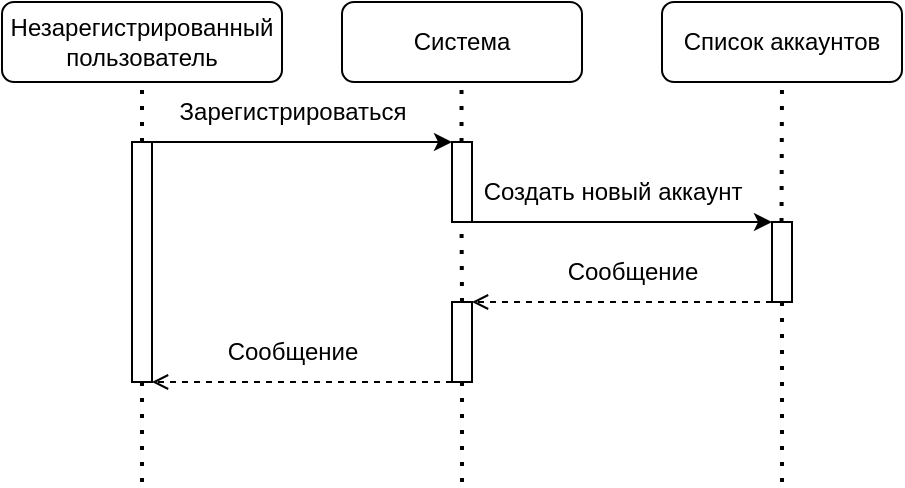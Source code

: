 <mxfile version="27.0.9">
  <diagram name="Страница — 1" id="t5yS9Up6po_9D1IcmXBj">
    <mxGraphModel dx="810" dy="449" grid="1" gridSize="10" guides="1" tooltips="1" connect="1" arrows="1" fold="1" page="1" pageScale="1" pageWidth="827" pageHeight="1169" math="0" shadow="0">
      <root>
        <mxCell id="0" />
        <mxCell id="1" parent="0" />
        <mxCell id="WCRKoBx3kG01n1FFuu3e-2" value="Незарегистрированный пользователь" style="rounded=1;whiteSpace=wrap;html=1;" vertex="1" parent="1">
          <mxGeometry x="110" y="160" width="140" height="40" as="geometry" />
        </mxCell>
        <mxCell id="WCRKoBx3kG01n1FFuu3e-3" value="Система" style="rounded=1;whiteSpace=wrap;html=1;" vertex="1" parent="1">
          <mxGeometry x="280" y="160" width="120" height="40" as="geometry" />
        </mxCell>
        <mxCell id="WCRKoBx3kG01n1FFuu3e-4" value="Список аккаунтов" style="rounded=1;whiteSpace=wrap;html=1;" vertex="1" parent="1">
          <mxGeometry x="440" y="160" width="120" height="40" as="geometry" />
        </mxCell>
        <mxCell id="WCRKoBx3kG01n1FFuu3e-6" value="" style="rounded=0;whiteSpace=wrap;html=1;" vertex="1" parent="1">
          <mxGeometry x="175" y="230" width="10" height="120" as="geometry" />
        </mxCell>
        <mxCell id="WCRKoBx3kG01n1FFuu3e-7" value="" style="endArrow=none;dashed=1;html=1;dashPattern=1 3;strokeWidth=2;rounded=0;entryX=0.5;entryY=1;entryDx=0;entryDy=0;exitX=0.5;exitY=0;exitDx=0;exitDy=0;" edge="1" parent="1" source="WCRKoBx3kG01n1FFuu3e-6" target="WCRKoBx3kG01n1FFuu3e-2">
          <mxGeometry width="50" height="50" relative="1" as="geometry">
            <mxPoint x="30" y="320" as="sourcePoint" />
            <mxPoint x="80" y="270" as="targetPoint" />
          </mxGeometry>
        </mxCell>
        <mxCell id="WCRKoBx3kG01n1FFuu3e-8" value="" style="rounded=0;whiteSpace=wrap;html=1;" vertex="1" parent="1">
          <mxGeometry x="335" y="230" width="10" height="40" as="geometry" />
        </mxCell>
        <mxCell id="WCRKoBx3kG01n1FFuu3e-9" value="" style="rounded=0;whiteSpace=wrap;html=1;" vertex="1" parent="1">
          <mxGeometry x="495" y="270" width="10" height="40" as="geometry" />
        </mxCell>
        <mxCell id="WCRKoBx3kG01n1FFuu3e-10" value="" style="endArrow=classic;html=1;rounded=0;entryX=0;entryY=0;entryDx=0;entryDy=0;exitX=1;exitY=0;exitDx=0;exitDy=0;" edge="1" parent="1" source="WCRKoBx3kG01n1FFuu3e-6" target="WCRKoBx3kG01n1FFuu3e-8">
          <mxGeometry width="50" height="50" relative="1" as="geometry">
            <mxPoint x="230" y="300" as="sourcePoint" />
            <mxPoint x="280" y="250" as="targetPoint" />
          </mxGeometry>
        </mxCell>
        <mxCell id="WCRKoBx3kG01n1FFuu3e-11" value="Зарегистрироваться" style="text;html=1;align=center;verticalAlign=middle;resizable=0;points=[];autosize=1;strokeColor=none;fillColor=none;" vertex="1" parent="1">
          <mxGeometry x="185" y="200" width="140" height="30" as="geometry" />
        </mxCell>
        <mxCell id="WCRKoBx3kG01n1FFuu3e-12" value="Создать новый аккаунт" style="text;html=1;align=center;verticalAlign=middle;resizable=0;points=[];autosize=1;strokeColor=none;fillColor=none;" vertex="1" parent="1">
          <mxGeometry x="340" y="240" width="150" height="30" as="geometry" />
        </mxCell>
        <mxCell id="WCRKoBx3kG01n1FFuu3e-13" value="" style="endArrow=classic;html=1;rounded=0;entryX=0;entryY=0;entryDx=0;entryDy=0;exitX=1;exitY=0;exitDx=0;exitDy=0;" edge="1" parent="1">
          <mxGeometry width="50" height="50" relative="1" as="geometry">
            <mxPoint x="345" y="270" as="sourcePoint" />
            <mxPoint x="495" y="270" as="targetPoint" />
          </mxGeometry>
        </mxCell>
        <mxCell id="WCRKoBx3kG01n1FFuu3e-14" value="" style="rounded=0;whiteSpace=wrap;html=1;" vertex="1" parent="1">
          <mxGeometry x="335" y="310" width="10" height="40" as="geometry" />
        </mxCell>
        <mxCell id="WCRKoBx3kG01n1FFuu3e-15" value="" style="endArrow=open;html=1;rounded=0;entryX=1;entryY=0;entryDx=0;entryDy=0;exitX=0;exitY=1;exitDx=0;exitDy=0;dashed=1;endFill=0;" edge="1" parent="1" source="WCRKoBx3kG01n1FFuu3e-9" target="WCRKoBx3kG01n1FFuu3e-14">
          <mxGeometry width="50" height="50" relative="1" as="geometry">
            <mxPoint x="355" y="320" as="sourcePoint" />
            <mxPoint x="505" y="320" as="targetPoint" />
          </mxGeometry>
        </mxCell>
        <mxCell id="WCRKoBx3kG01n1FFuu3e-16" value="" style="endArrow=open;html=1;rounded=0;entryX=1;entryY=0;entryDx=0;entryDy=0;exitX=0;exitY=1;exitDx=0;exitDy=0;dashed=1;endFill=0;" edge="1" parent="1">
          <mxGeometry width="50" height="50" relative="1" as="geometry">
            <mxPoint x="335" y="350" as="sourcePoint" />
            <mxPoint x="185" y="350" as="targetPoint" />
          </mxGeometry>
        </mxCell>
        <mxCell id="WCRKoBx3kG01n1FFuu3e-17" value="Сообщение" style="text;html=1;align=center;verticalAlign=middle;resizable=0;points=[];autosize=1;strokeColor=none;fillColor=none;" vertex="1" parent="1">
          <mxGeometry x="380" y="280" width="90" height="30" as="geometry" />
        </mxCell>
        <mxCell id="WCRKoBx3kG01n1FFuu3e-18" value="Сообщение" style="text;html=1;align=center;verticalAlign=middle;resizable=0;points=[];autosize=1;strokeColor=none;fillColor=none;" vertex="1" parent="1">
          <mxGeometry x="210" y="320" width="90" height="30" as="geometry" />
        </mxCell>
        <mxCell id="WCRKoBx3kG01n1FFuu3e-19" value="" style="endArrow=none;dashed=1;html=1;dashPattern=1 3;strokeWidth=2;rounded=0;entryX=0.5;entryY=1;entryDx=0;entryDy=0;exitX=0.5;exitY=0;exitDx=0;exitDy=0;" edge="1" parent="1">
          <mxGeometry width="50" height="50" relative="1" as="geometry">
            <mxPoint x="339.76" y="230" as="sourcePoint" />
            <mxPoint x="339.76" y="200" as="targetPoint" />
          </mxGeometry>
        </mxCell>
        <mxCell id="WCRKoBx3kG01n1FFuu3e-20" value="" style="endArrow=none;dashed=1;html=1;dashPattern=1 3;strokeWidth=2;rounded=0;entryX=0.5;entryY=1;entryDx=0;entryDy=0;exitX=0.5;exitY=0;exitDx=0;exitDy=0;" edge="1" parent="1" target="WCRKoBx3kG01n1FFuu3e-4">
          <mxGeometry width="50" height="50" relative="1" as="geometry">
            <mxPoint x="499.76" y="270" as="sourcePoint" />
            <mxPoint x="499.76" y="240" as="targetPoint" />
          </mxGeometry>
        </mxCell>
        <mxCell id="WCRKoBx3kG01n1FFuu3e-21" value="" style="endArrow=none;dashed=1;html=1;dashPattern=1 3;strokeWidth=2;rounded=0;entryX=0.5;entryY=1;entryDx=0;entryDy=0;exitX=0.5;exitY=0;exitDx=0;exitDy=0;" edge="1" parent="1" source="WCRKoBx3kG01n1FFuu3e-14">
          <mxGeometry width="50" height="50" relative="1" as="geometry">
            <mxPoint x="339.76" y="300" as="sourcePoint" />
            <mxPoint x="339.76" y="270" as="targetPoint" />
          </mxGeometry>
        </mxCell>
        <mxCell id="WCRKoBx3kG01n1FFuu3e-22" value="" style="endArrow=none;dashed=1;html=1;dashPattern=1 3;strokeWidth=2;rounded=0;entryX=0.5;entryY=1;entryDx=0;entryDy=0;" edge="1" parent="1" target="WCRKoBx3kG01n1FFuu3e-9">
          <mxGeometry width="50" height="50" relative="1" as="geometry">
            <mxPoint x="500" y="400" as="sourcePoint" />
            <mxPoint x="499.76" y="320" as="targetPoint" />
          </mxGeometry>
        </mxCell>
        <mxCell id="WCRKoBx3kG01n1FFuu3e-23" value="" style="endArrow=none;dashed=1;html=1;dashPattern=1 3;strokeWidth=2;rounded=0;entryX=0.5;entryY=1;entryDx=0;entryDy=0;exitX=0.5;exitY=0;exitDx=0;exitDy=0;" edge="1" parent="1" target="WCRKoBx3kG01n1FFuu3e-14">
          <mxGeometry width="50" height="50" relative="1" as="geometry">
            <mxPoint x="340" y="400" as="sourcePoint" />
            <mxPoint x="339.76" y="360" as="targetPoint" />
          </mxGeometry>
        </mxCell>
        <mxCell id="WCRKoBx3kG01n1FFuu3e-24" value="" style="endArrow=none;dashed=1;html=1;dashPattern=1 3;strokeWidth=2;rounded=0;entryX=0.5;entryY=1;entryDx=0;entryDy=0;" edge="1" parent="1" target="WCRKoBx3kG01n1FFuu3e-6">
          <mxGeometry width="50" height="50" relative="1" as="geometry">
            <mxPoint x="180" y="400" as="sourcePoint" />
            <mxPoint x="179.76" y="370" as="targetPoint" />
          </mxGeometry>
        </mxCell>
      </root>
    </mxGraphModel>
  </diagram>
</mxfile>

